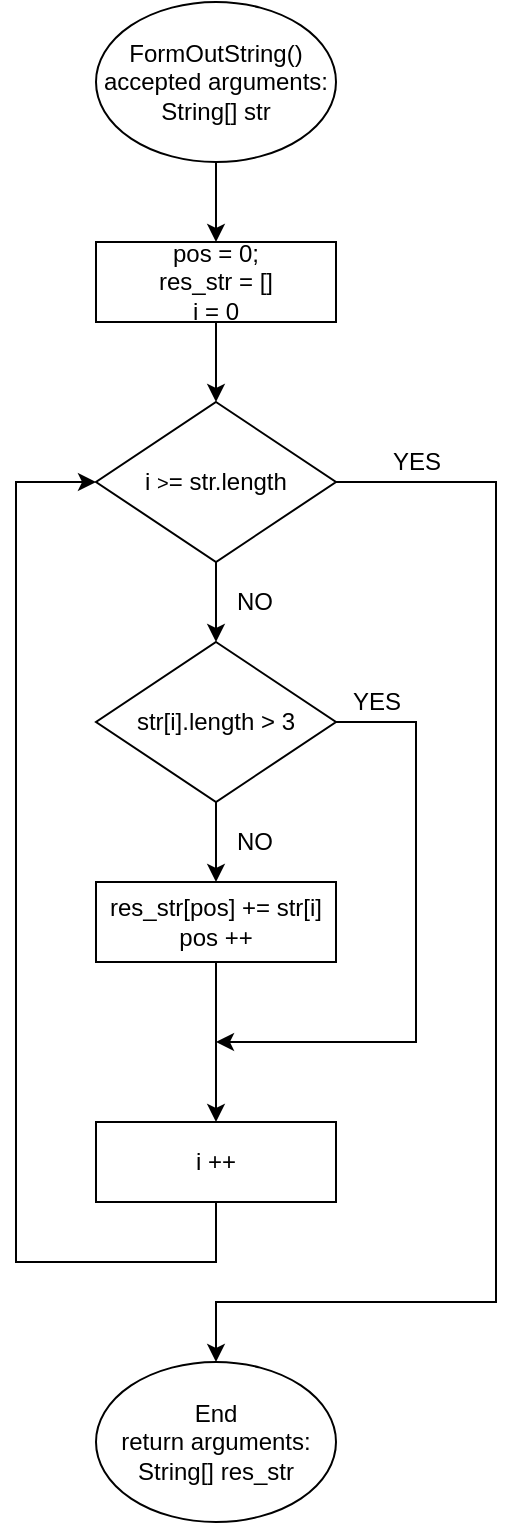 <mxfile version="15.8.6" type="device"><diagram id="lsDc2RBFfgWW5x47tnvj" name="Page-1"><mxGraphModel dx="1382" dy="764" grid="1" gridSize="10" guides="1" tooltips="1" connect="1" arrows="1" fold="1" page="1" pageScale="1" pageWidth="827" pageHeight="1169" math="0" shadow="0"><root><mxCell id="0"/><mxCell id="1" parent="0"/><mxCell id="xppnClL2-l2ydYb3hNR6-10" value="" style="edgeStyle=orthogonalEdgeStyle;rounded=0;orthogonalLoop=1;jettySize=auto;html=1;" edge="1" parent="1" source="xppnClL2-l2ydYb3hNR6-2" target="xppnClL2-l2ydYb3hNR6-3"><mxGeometry relative="1" as="geometry"/></mxCell><mxCell id="xppnClL2-l2ydYb3hNR6-2" value="FormOutString()&lt;br&gt;accepted arguments:&lt;br&gt;String[] str" style="ellipse;whiteSpace=wrap;html=1;" vertex="1" parent="1"><mxGeometry x="320" width="120" height="80" as="geometry"/></mxCell><mxCell id="xppnClL2-l2ydYb3hNR6-11" value="" style="edgeStyle=orthogonalEdgeStyle;rounded=0;orthogonalLoop=1;jettySize=auto;html=1;" edge="1" parent="1" source="xppnClL2-l2ydYb3hNR6-3" target="xppnClL2-l2ydYb3hNR6-4"><mxGeometry relative="1" as="geometry"/></mxCell><mxCell id="xppnClL2-l2ydYb3hNR6-3" value="pos = 0;&lt;br&gt;res_str = []&lt;br&gt;i = 0" style="rounded=0;whiteSpace=wrap;html=1;" vertex="1" parent="1"><mxGeometry x="320" y="120" width="120" height="40" as="geometry"/></mxCell><mxCell id="xppnClL2-l2ydYb3hNR6-12" value="" style="edgeStyle=orthogonalEdgeStyle;rounded=0;orthogonalLoop=1;jettySize=auto;html=1;" edge="1" parent="1" source="xppnClL2-l2ydYb3hNR6-4" target="xppnClL2-l2ydYb3hNR6-5"><mxGeometry relative="1" as="geometry"/></mxCell><mxCell id="xppnClL2-l2ydYb3hNR6-19" style="edgeStyle=orthogonalEdgeStyle;rounded=0;orthogonalLoop=1;jettySize=auto;html=1;entryX=0.5;entryY=0;entryDx=0;entryDy=0;" edge="1" parent="1" source="xppnClL2-l2ydYb3hNR6-4" target="xppnClL2-l2ydYb3hNR6-7"><mxGeometry relative="1" as="geometry"><Array as="points"><mxPoint x="520" y="240"/><mxPoint x="520" y="650"/><mxPoint x="380" y="650"/></Array></mxGeometry></mxCell><mxCell id="xppnClL2-l2ydYb3hNR6-4" value="i &lt;span style=&quot;font-size: 10px&quot;&gt;&amp;gt;&lt;/span&gt;= str.length" style="rhombus;whiteSpace=wrap;html=1;" vertex="1" parent="1"><mxGeometry x="320" y="200" width="120" height="80" as="geometry"/></mxCell><mxCell id="xppnClL2-l2ydYb3hNR6-14" style="edgeStyle=orthogonalEdgeStyle;rounded=0;orthogonalLoop=1;jettySize=auto;html=1;exitX=1;exitY=0.5;exitDx=0;exitDy=0;" edge="1" parent="1" source="xppnClL2-l2ydYb3hNR6-5"><mxGeometry relative="1" as="geometry"><mxPoint x="380" y="520" as="targetPoint"/><Array as="points"><mxPoint x="480" y="360"/><mxPoint x="480" y="520"/><mxPoint x="380" y="520"/></Array></mxGeometry></mxCell><mxCell id="xppnClL2-l2ydYb3hNR6-16" value="" style="edgeStyle=orthogonalEdgeStyle;rounded=0;orthogonalLoop=1;jettySize=auto;html=1;" edge="1" parent="1" source="xppnClL2-l2ydYb3hNR6-5" target="xppnClL2-l2ydYb3hNR6-6"><mxGeometry relative="1" as="geometry"/></mxCell><mxCell id="xppnClL2-l2ydYb3hNR6-5" value="str[i].length &amp;gt; 3" style="rhombus;whiteSpace=wrap;html=1;" vertex="1" parent="1"><mxGeometry x="320" y="320" width="120" height="80" as="geometry"/></mxCell><mxCell id="xppnClL2-l2ydYb3hNR6-17" value="" style="edgeStyle=orthogonalEdgeStyle;rounded=0;orthogonalLoop=1;jettySize=auto;html=1;" edge="1" parent="1" source="xppnClL2-l2ydYb3hNR6-6" target="xppnClL2-l2ydYb3hNR6-15"><mxGeometry relative="1" as="geometry"/></mxCell><mxCell id="xppnClL2-l2ydYb3hNR6-6" value="res_str[pos] += str[i]&lt;br&gt;pos ++" style="rounded=0;whiteSpace=wrap;html=1;" vertex="1" parent="1"><mxGeometry x="320" y="440" width="120" height="40" as="geometry"/></mxCell><mxCell id="xppnClL2-l2ydYb3hNR6-7" value="End&lt;br&gt;return arguments:&lt;br&gt;String[] res_str" style="ellipse;whiteSpace=wrap;html=1;" vertex="1" parent="1"><mxGeometry x="320" y="680" width="120" height="80" as="geometry"/></mxCell><mxCell id="xppnClL2-l2ydYb3hNR6-8" style="edgeStyle=orthogonalEdgeStyle;rounded=0;orthogonalLoop=1;jettySize=auto;html=1;exitX=0.5;exitY=1;exitDx=0;exitDy=0;" edge="1" parent="1" source="xppnClL2-l2ydYb3hNR6-3" target="xppnClL2-l2ydYb3hNR6-3"><mxGeometry relative="1" as="geometry"/></mxCell><mxCell id="xppnClL2-l2ydYb3hNR6-18" style="edgeStyle=orthogonalEdgeStyle;rounded=0;orthogonalLoop=1;jettySize=auto;html=1;entryX=0;entryY=0.5;entryDx=0;entryDy=0;exitX=0.5;exitY=1;exitDx=0;exitDy=0;" edge="1" parent="1" source="xppnClL2-l2ydYb3hNR6-15" target="xppnClL2-l2ydYb3hNR6-4"><mxGeometry relative="1" as="geometry"><Array as="points"><mxPoint x="380" y="630"/><mxPoint x="280" y="630"/><mxPoint x="280" y="240"/></Array></mxGeometry></mxCell><mxCell id="xppnClL2-l2ydYb3hNR6-15" value="i ++" style="rounded=0;whiteSpace=wrap;html=1;" vertex="1" parent="1"><mxGeometry x="320" y="560" width="120" height="40" as="geometry"/></mxCell><mxCell id="xppnClL2-l2ydYb3hNR6-21" value="YES" style="text;html=1;align=center;verticalAlign=middle;resizable=0;points=[];autosize=1;strokeColor=none;fillColor=none;" vertex="1" parent="1"><mxGeometry x="460" y="220" width="40" height="20" as="geometry"/></mxCell><mxCell id="xppnClL2-l2ydYb3hNR6-22" value="NO" style="text;html=1;align=center;verticalAlign=middle;resizable=0;points=[];autosize=1;strokeColor=none;fillColor=none;" vertex="1" parent="1"><mxGeometry x="384" y="290" width="30" height="20" as="geometry"/></mxCell><mxCell id="xppnClL2-l2ydYb3hNR6-23" value="NO" style="text;html=1;align=center;verticalAlign=middle;resizable=0;points=[];autosize=1;strokeColor=none;fillColor=none;" vertex="1" parent="1"><mxGeometry x="384" y="410" width="30" height="20" as="geometry"/></mxCell><mxCell id="xppnClL2-l2ydYb3hNR6-24" value="YES" style="text;html=1;align=center;verticalAlign=middle;resizable=0;points=[];autosize=1;strokeColor=none;fillColor=none;" vertex="1" parent="1"><mxGeometry x="440" y="340" width="40" height="20" as="geometry"/></mxCell></root></mxGraphModel></diagram></mxfile>
